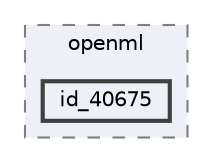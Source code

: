 digraph "/home/jam/Research/IRES-2025/dev/src/llm-scripts/testing/hypothesis-testing/hyp-env/lib/python3.12/site-packages/sklearn/datasets/tests/data/openml/id_40675"
{
 // LATEX_PDF_SIZE
  bgcolor="transparent";
  edge [fontname=Helvetica,fontsize=10,labelfontname=Helvetica,labelfontsize=10];
  node [fontname=Helvetica,fontsize=10,shape=box,height=0.2,width=0.4];
  compound=true
  subgraph clusterdir_fd5435ca4a10584953523d8a0f6fa2a9 {
    graph [ bgcolor="#edf0f7", pencolor="grey50", label="openml", fontname=Helvetica,fontsize=10 style="filled,dashed", URL="dir_fd5435ca4a10584953523d8a0f6fa2a9.html",tooltip=""]
  dir_8d3cd39b38c91674a104b3bff596d040 [label="id_40675", fillcolor="#edf0f7", color="grey25", style="filled,bold", URL="dir_8d3cd39b38c91674a104b3bff596d040.html",tooltip=""];
  }
}
